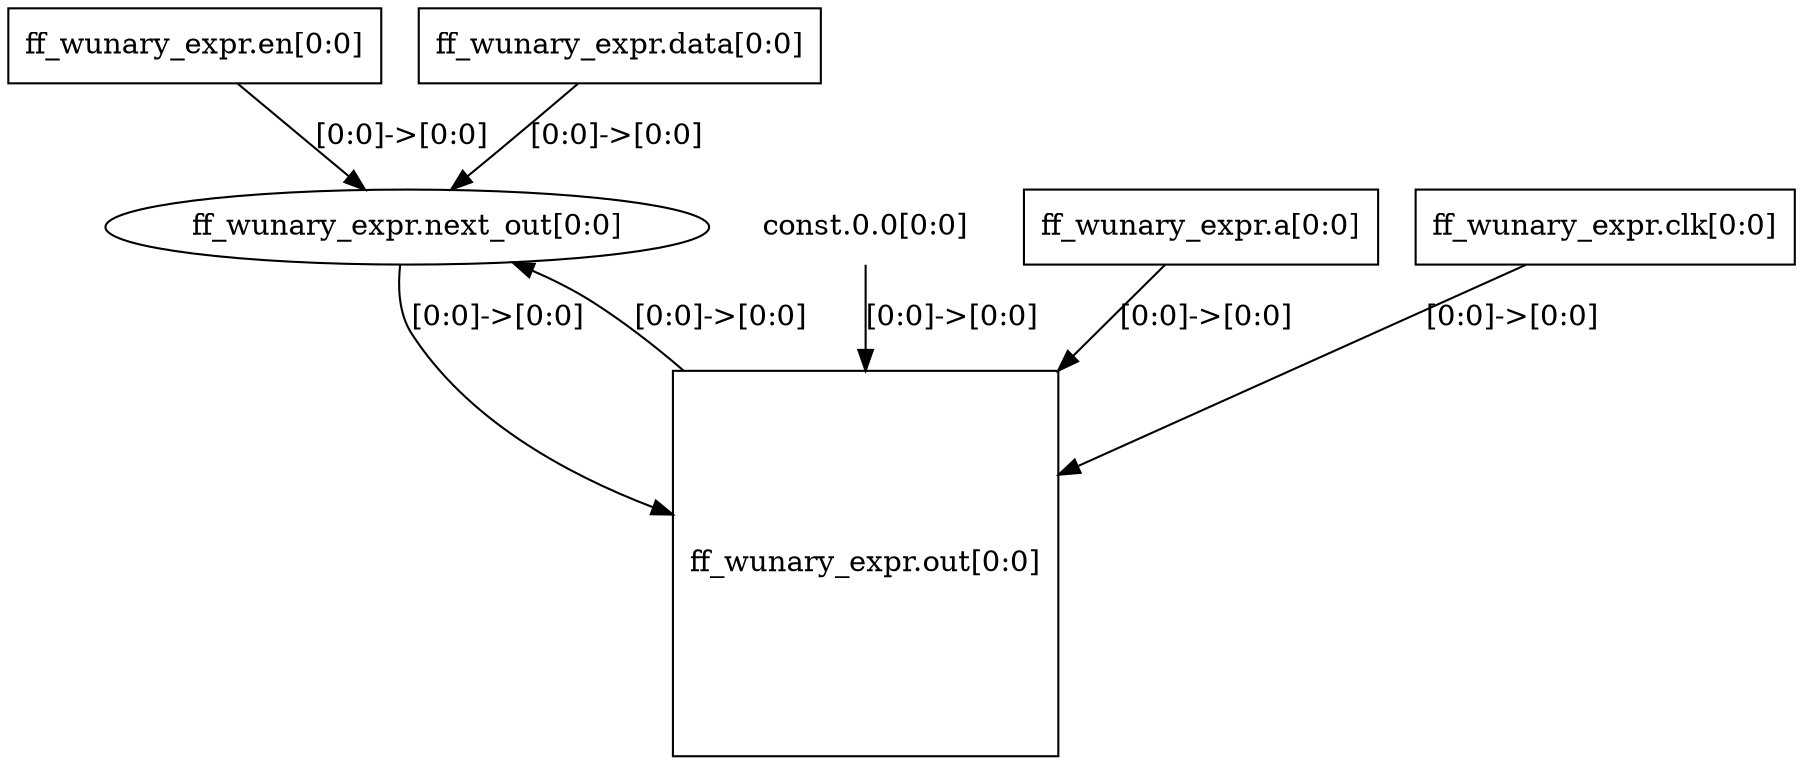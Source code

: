digraph G {
	"ff_wunary_expr.en" -> "ff_wunary_expr.next_out"[label="[0:0]->[0:0]"];
	"ff_wunary_expr.out" -> "ff_wunary_expr.next_out"[label="[0:0]->[0:0]"];
	"ff_wunary_expr.data" -> "ff_wunary_expr.next_out"[label="[0:0]->[0:0]"];
	"const.0.0" [shape=none, label="const.0.0[0:0]"];
	"const.0.0" -> "ff_wunary_expr.out"[label="[0:0]->[0:0]"];
	"ff_wunary_expr.a" -> "ff_wunary_expr.out"[label="[0:0]->[0:0]"];
	"ff_wunary_expr.clk" -> "ff_wunary_expr.out"[label="[0:0]->[0:0]"];
	"ff_wunary_expr.next_out" -> "ff_wunary_expr.out"[label="[0:0]->[0:0]"];
	"ff_wunary_expr.a" [shape=rectangle, label="ff_wunary_expr.a[0:0]"];
	"ff_wunary_expr.clk" [shape=rectangle, label="ff_wunary_expr.clk[0:0]"];
	"ff_wunary_expr.data" [shape=rectangle, label="ff_wunary_expr.data[0:0]"];
	"ff_wunary_expr.en" [shape=rectangle, label="ff_wunary_expr.en[0:0]"];
	"ff_wunary_expr.next_out" [shape=ellipse, label="ff_wunary_expr.next_out[0:0]"];
	"ff_wunary_expr.out" [shape=square, label="ff_wunary_expr.out[0:0]"];
}
